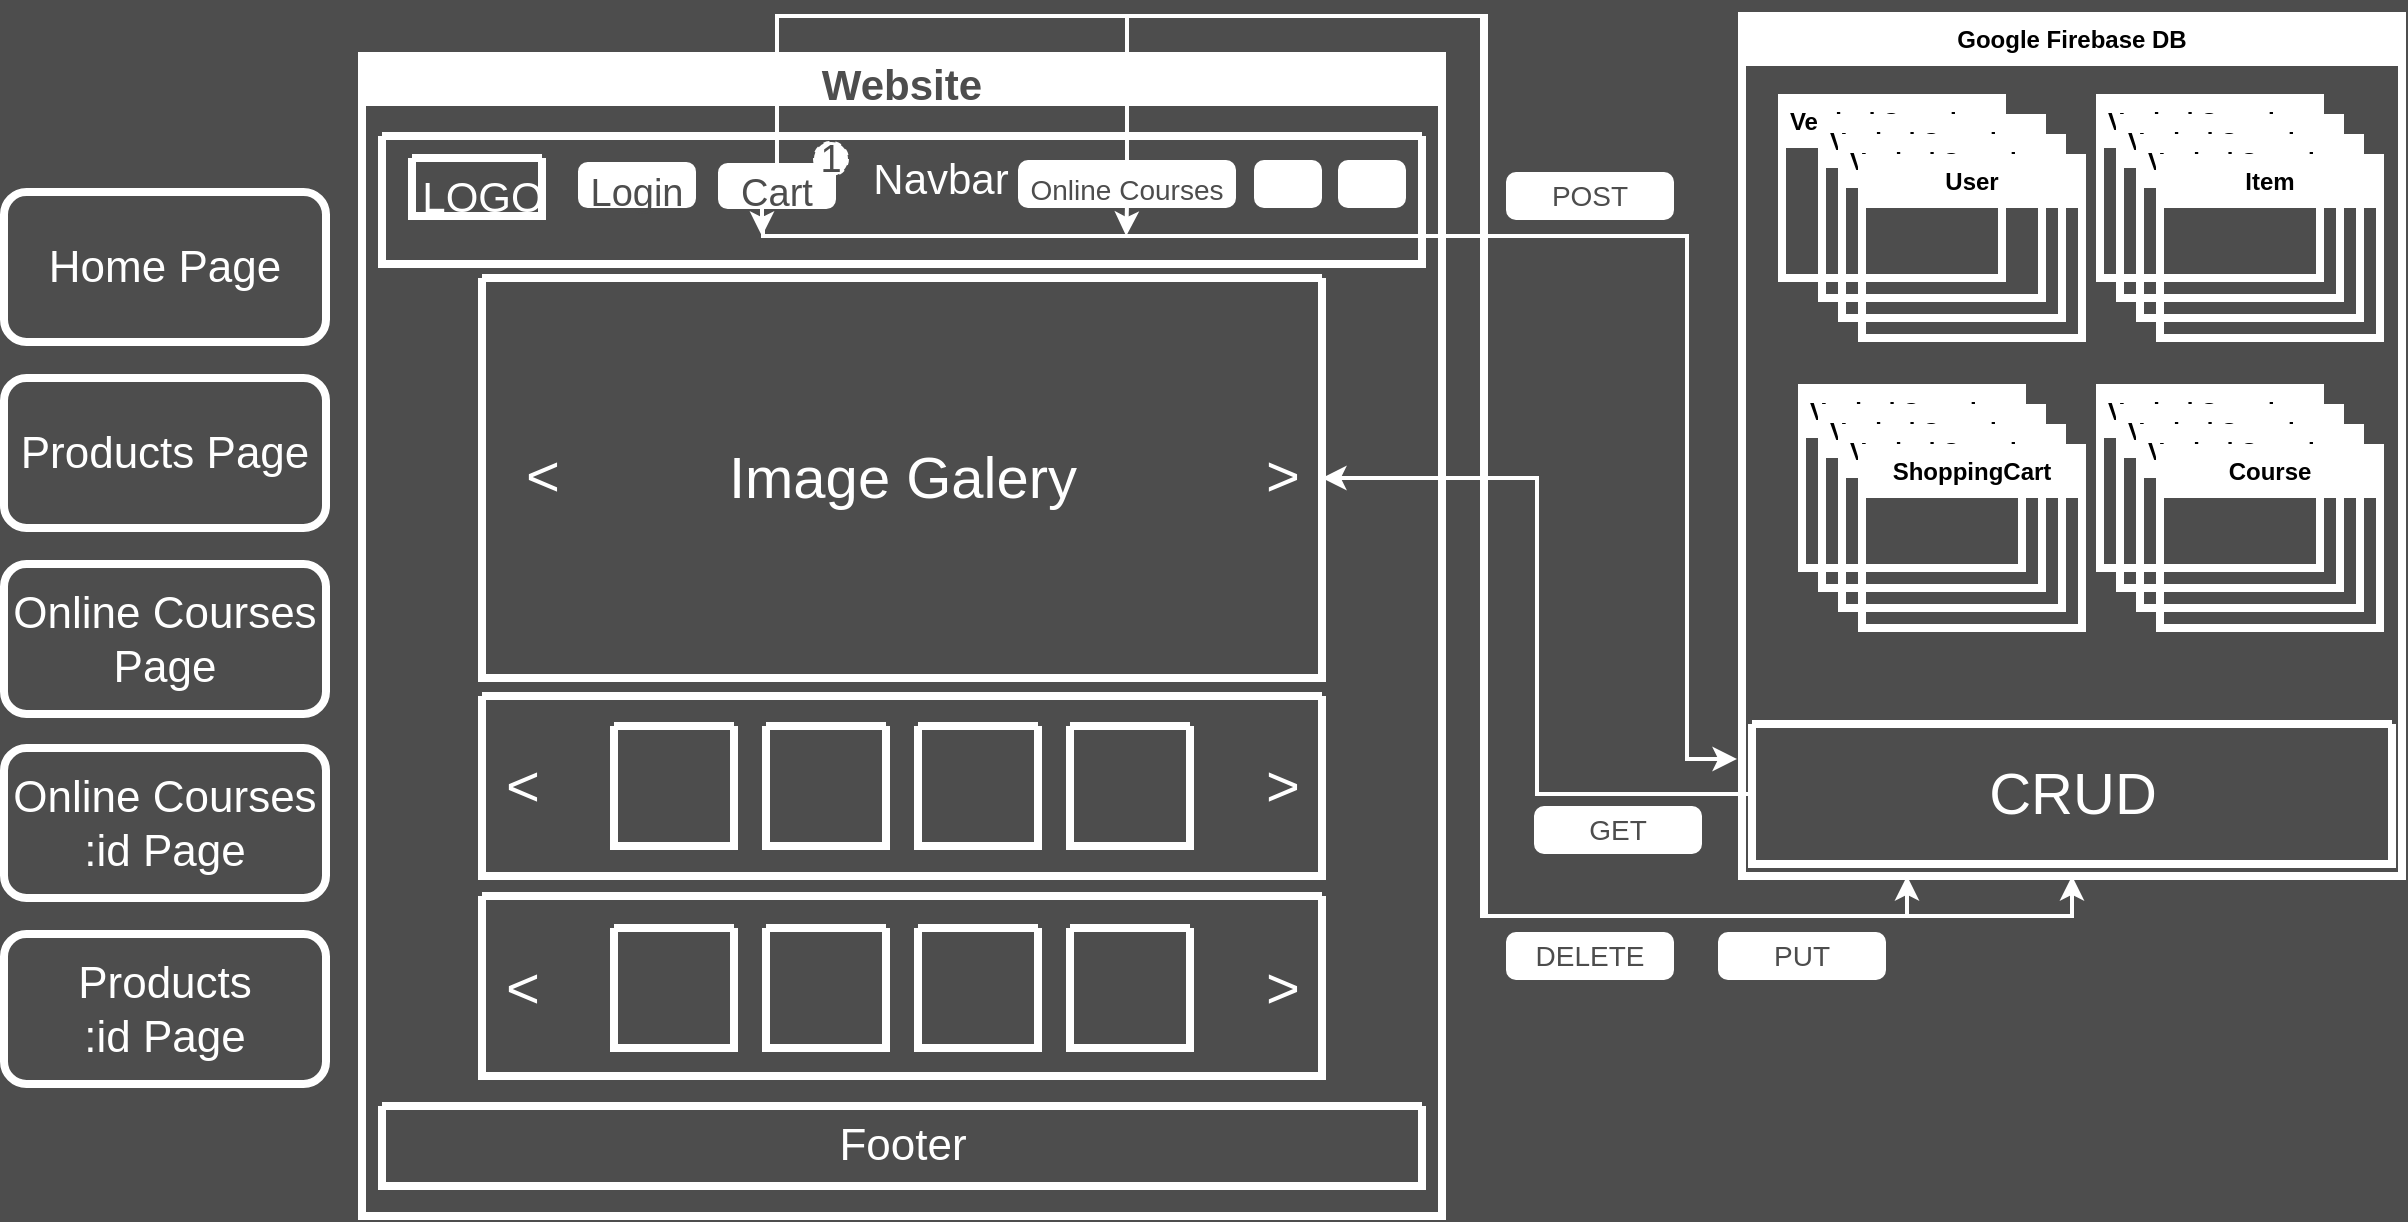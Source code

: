<mxfile version="20.8.20" type="github">
  <diagram name="‫עמוד-1‬" id="qi8N1jVwXG6zuJL_99tc">
    <mxGraphModel dx="2043" dy="699" grid="0" gridSize="10" guides="1" tooltips="1" connect="1" arrows="1" fold="1" page="1" pageScale="1" pageWidth="850" pageHeight="1100" background="#4D4D4D" math="0" shadow="0">
      <root>
        <mxCell id="0" />
        <mxCell id="1" parent="0" />
        <mxCell id="ImCbX07-H54w_GsQOJgO-1" value="Google Firebase DB" style="swimlane;whiteSpace=wrap;html=1;strokeColor=#FFFFFF;strokeWidth=4;" vertex="1" parent="1">
          <mxGeometry x="510" y="20" width="330" height="430" as="geometry" />
        </mxCell>
        <mxCell id="ImCbX07-H54w_GsQOJgO-2" value="Vertical Container" style="swimlane;whiteSpace=wrap;html=1;strokeColor=#FFFFFF;strokeWidth=4;" vertex="1" parent="ImCbX07-H54w_GsQOJgO-1">
          <mxGeometry x="20" y="41" width="110" height="90" as="geometry" />
        </mxCell>
        <mxCell id="ImCbX07-H54w_GsQOJgO-3" value="Vertical Container" style="swimlane;whiteSpace=wrap;html=1;strokeColor=#FFFFFF;strokeWidth=4;" vertex="1" parent="1">
          <mxGeometry x="550" y="71" width="110" height="90" as="geometry" />
        </mxCell>
        <mxCell id="ImCbX07-H54w_GsQOJgO-4" value="Vertical Container" style="swimlane;whiteSpace=wrap;html=1;strokeColor=#FFFFFF;strokeWidth=4;" vertex="1" parent="1">
          <mxGeometry x="560" y="81" width="110" height="90" as="geometry" />
        </mxCell>
        <mxCell id="ImCbX07-H54w_GsQOJgO-5" value="User" style="swimlane;whiteSpace=wrap;html=1;strokeColor=#FFFFFF;strokeWidth=4;" vertex="1" parent="1">
          <mxGeometry x="570" y="91" width="110" height="90" as="geometry" />
        </mxCell>
        <mxCell id="ImCbX07-H54w_GsQOJgO-26" value="Vertical Container" style="swimlane;whiteSpace=wrap;html=1;strokeColor=#FFFFFF;strokeWidth=4;" vertex="1" parent="1">
          <mxGeometry x="689" y="61" width="110" height="90" as="geometry" />
        </mxCell>
        <mxCell id="ImCbX07-H54w_GsQOJgO-27" value="Vertical Container" style="swimlane;whiteSpace=wrap;html=1;strokeColor=#FFFFFF;strokeWidth=4;" vertex="1" parent="1">
          <mxGeometry x="699" y="71" width="110" height="90" as="geometry" />
        </mxCell>
        <mxCell id="ImCbX07-H54w_GsQOJgO-28" value="Vertical Container" style="swimlane;whiteSpace=wrap;html=1;strokeColor=#FFFFFF;strokeWidth=4;" vertex="1" parent="1">
          <mxGeometry x="709" y="81" width="110" height="90" as="geometry" />
        </mxCell>
        <mxCell id="ImCbX07-H54w_GsQOJgO-29" value="Item" style="swimlane;whiteSpace=wrap;html=1;strokeColor=#FFFFFF;strokeWidth=4;" vertex="1" parent="1">
          <mxGeometry x="719" y="91" width="110" height="90" as="geometry" />
        </mxCell>
        <mxCell id="ImCbX07-H54w_GsQOJgO-30" value="Vertical Container" style="swimlane;whiteSpace=wrap;html=1;strokeColor=#FFFFFF;strokeWidth=4;" vertex="1" parent="1">
          <mxGeometry x="540" y="206" width="110" height="90" as="geometry" />
        </mxCell>
        <mxCell id="ImCbX07-H54w_GsQOJgO-31" value="Vertical Container" style="swimlane;whiteSpace=wrap;html=1;strokeColor=#FFFFFF;strokeWidth=4;" vertex="1" parent="1">
          <mxGeometry x="550" y="216" width="110" height="90" as="geometry" />
        </mxCell>
        <mxCell id="ImCbX07-H54w_GsQOJgO-32" value="Vertical Container" style="swimlane;whiteSpace=wrap;html=1;strokeColor=#FFFFFF;strokeWidth=4;" vertex="1" parent="1">
          <mxGeometry x="560" y="226" width="110" height="90" as="geometry" />
        </mxCell>
        <mxCell id="ImCbX07-H54w_GsQOJgO-33" value="ShoppingCart" style="swimlane;whiteSpace=wrap;html=1;strokeColor=#FFFFFF;strokeWidth=4;" vertex="1" parent="1">
          <mxGeometry x="570" y="236" width="110" height="90" as="geometry" />
        </mxCell>
        <mxCell id="ImCbX07-H54w_GsQOJgO-34" value="Vertical Container" style="swimlane;whiteSpace=wrap;html=1;strokeColor=#FFFFFF;strokeWidth=4;" vertex="1" parent="1">
          <mxGeometry x="689" y="206" width="110" height="90" as="geometry" />
        </mxCell>
        <mxCell id="ImCbX07-H54w_GsQOJgO-35" value="Vertical Container" style="swimlane;whiteSpace=wrap;html=1;strokeColor=#FFFFFF;strokeWidth=4;" vertex="1" parent="1">
          <mxGeometry x="699" y="216" width="110" height="90" as="geometry" />
        </mxCell>
        <mxCell id="ImCbX07-H54w_GsQOJgO-36" value="Vertical Container" style="swimlane;whiteSpace=wrap;html=1;strokeColor=#FFFFFF;strokeWidth=4;" vertex="1" parent="1">
          <mxGeometry x="709" y="226" width="110" height="90" as="geometry" />
        </mxCell>
        <mxCell id="ImCbX07-H54w_GsQOJgO-37" value="Course" style="swimlane;whiteSpace=wrap;html=1;strokeColor=#FFFFFF;strokeWidth=4;" vertex="1" parent="1">
          <mxGeometry x="719" y="236" width="110" height="90" as="geometry" />
        </mxCell>
        <mxCell id="ImCbX07-H54w_GsQOJgO-130" style="edgeStyle=orthogonalEdgeStyle;rounded=0;orthogonalLoop=1;jettySize=auto;html=1;exitX=0;exitY=0.5;exitDx=0;exitDy=0;strokeColor=#FFFFFF;strokeWidth=2;fontSize=14;fontColor=#4D4D4D;entryX=1;entryY=0.5;entryDx=0;entryDy=0;" edge="1" parent="1" source="ImCbX07-H54w_GsQOJgO-39" target="ImCbX07-H54w_GsQOJgO-102">
          <mxGeometry relative="1" as="geometry">
            <mxPoint x="370" y="409.059" as="targetPoint" />
          </mxGeometry>
        </mxCell>
        <mxCell id="ImCbX07-H54w_GsQOJgO-39" value="" style="swimlane;startSize=0;strokeColor=#FFFFFF;strokeWidth=4;" vertex="1" parent="1">
          <mxGeometry x="515" y="374" width="320" height="70" as="geometry" />
        </mxCell>
        <mxCell id="ImCbX07-H54w_GsQOJgO-40" value="&lt;font style=&quot;font-size: 29px;&quot; color=&quot;#ffffff&quot;&gt;CRUD&lt;/font&gt;" style="text;html=1;align=center;verticalAlign=middle;resizable=0;points=[];autosize=1;strokeColor=none;fillColor=none;" vertex="1" parent="ImCbX07-H54w_GsQOJgO-39">
          <mxGeometry x="105" y="10" width="110" height="50" as="geometry" />
        </mxCell>
        <mxCell id="ImCbX07-H54w_GsQOJgO-41" value="&lt;font color=&quot;#4d4d4d&quot; style=&quot;font-size: 21px;&quot;&gt;Website&lt;/font&gt;" style="swimlane;whiteSpace=wrap;html=1;strokeColor=#FFFFFF;strokeWidth=4;fontSize=29;fontColor=#FFFFFF;" vertex="1" parent="1">
          <mxGeometry x="-180" y="40" width="540" height="580" as="geometry" />
        </mxCell>
        <mxCell id="ImCbX07-H54w_GsQOJgO-94" value="" style="swimlane;startSize=0;strokeColor=#FFFFFF;strokeWidth=4;fontSize=21;fontColor=#4D4D4D;" vertex="1" parent="ImCbX07-H54w_GsQOJgO-41">
          <mxGeometry x="10" y="40" width="520" height="64" as="geometry" />
        </mxCell>
        <mxCell id="ImCbX07-H54w_GsQOJgO-95" value="&lt;font color=&quot;#ffffff&quot;&gt;Navbar&lt;/font&gt;" style="text;html=1;align=center;verticalAlign=middle;resizable=0;points=[];autosize=1;strokeColor=none;fillColor=none;fontSize=21;fontColor=#4D4D4D;" vertex="1" parent="ImCbX07-H54w_GsQOJgO-94">
          <mxGeometry x="234" y="1" width="90" height="40" as="geometry" />
        </mxCell>
        <mxCell id="ImCbX07-H54w_GsQOJgO-96" value="" style="swimlane;startSize=0;strokeColor=#FFFFFF;strokeWidth=4;fontSize=21;fontColor=#FFFFFF;" vertex="1" parent="ImCbX07-H54w_GsQOJgO-94">
          <mxGeometry x="15" y="11" width="65" height="29" as="geometry" />
        </mxCell>
        <mxCell id="ImCbX07-H54w_GsQOJgO-98" value="" style="rounded=1;whiteSpace=wrap;html=1;strokeColor=#FFFFFF;strokeWidth=4;fontSize=21;fontColor=#FFFFFF;" vertex="1" parent="ImCbX07-H54w_GsQOJgO-94">
          <mxGeometry x="480" y="14" width="30" height="20" as="geometry" />
        </mxCell>
        <mxCell id="ImCbX07-H54w_GsQOJgO-107" value="&lt;font style=&quot;font-size: 19px;&quot; color=&quot;#4d4d4d&quot;&gt;Login&lt;/font&gt;" style="rounded=1;whiteSpace=wrap;html=1;strokeColor=#FFFFFF;strokeWidth=4;fontSize=29;fontColor=#FFFFFF;" vertex="1" parent="ImCbX07-H54w_GsQOJgO-94">
          <mxGeometry x="100" y="15" width="55" height="19" as="geometry" />
        </mxCell>
        <mxCell id="ImCbX07-H54w_GsQOJgO-135" style="edgeStyle=orthogonalEdgeStyle;rounded=0;orthogonalLoop=1;jettySize=auto;html=1;exitX=0.25;exitY=1;exitDx=0;exitDy=0;strokeColor=#FFFFFF;strokeWidth=2;fontSize=14;fontColor=#4D4D4D;" edge="1" parent="ImCbX07-H54w_GsQOJgO-94" source="ImCbX07-H54w_GsQOJgO-108">
          <mxGeometry relative="1" as="geometry">
            <mxPoint x="190" y="50" as="targetPoint" />
          </mxGeometry>
        </mxCell>
        <mxCell id="ImCbX07-H54w_GsQOJgO-108" value="&lt;font style=&quot;font-size: 19px;&quot; color=&quot;#4d4d4d&quot;&gt;Cart&lt;/font&gt;" style="rounded=1;whiteSpace=wrap;html=1;strokeColor=#FFFFFF;strokeWidth=4;fontSize=29;fontColor=#FFFFFF;" vertex="1" parent="ImCbX07-H54w_GsQOJgO-94">
          <mxGeometry x="170" y="15.5" width="55" height="19" as="geometry" />
        </mxCell>
        <mxCell id="ImCbX07-H54w_GsQOJgO-109" value="1" style="ellipse;whiteSpace=wrap;html=1;aspect=fixed;strokeColor=#FFFFFF;strokeWidth=1;fontSize=19;fontColor=#4D4D4D;dashed=1;" vertex="1" parent="ImCbX07-H54w_GsQOJgO-94">
          <mxGeometry x="216" y="3" width="17" height="17" as="geometry" />
        </mxCell>
        <mxCell id="ImCbX07-H54w_GsQOJgO-102" value="" style="swimlane;startSize=0;strokeColor=#FFFFFF;strokeWidth=4;fontSize=21;fontColor=#FFFFFF;" vertex="1" parent="ImCbX07-H54w_GsQOJgO-41">
          <mxGeometry x="60" y="111" width="420" height="200" as="geometry" />
        </mxCell>
        <mxCell id="ImCbX07-H54w_GsQOJgO-103" value="&lt;font style=&quot;font-size: 29px;&quot;&gt;Image Galery&lt;/font&gt;" style="text;html=1;align=center;verticalAlign=middle;resizable=0;points=[];autosize=1;strokeColor=none;fillColor=none;fontSize=21;fontColor=#FFFFFF;" vertex="1" parent="ImCbX07-H54w_GsQOJgO-102">
          <mxGeometry x="110" y="75" width="200" height="50" as="geometry" />
        </mxCell>
        <mxCell id="ImCbX07-H54w_GsQOJgO-110" value="" style="swimlane;startSize=0;strokeColor=#FFFFFF;strokeWidth=4;fontSize=14;fontColor=#4D4D4D;" vertex="1" parent="ImCbX07-H54w_GsQOJgO-41">
          <mxGeometry x="60" y="320" width="420" height="90" as="geometry" />
        </mxCell>
        <mxCell id="ImCbX07-H54w_GsQOJgO-112" value="" style="swimlane;startSize=0;strokeColor=#FFFFFF;strokeWidth=4;fontSize=14;fontColor=#4D4D4D;" vertex="1" parent="ImCbX07-H54w_GsQOJgO-110">
          <mxGeometry x="66" y="15" width="60" height="60" as="geometry" />
        </mxCell>
        <mxCell id="ImCbX07-H54w_GsQOJgO-121" value="&amp;lt;" style="text;html=1;align=center;verticalAlign=middle;resizable=0;points=[];autosize=1;strokeColor=none;fillColor=none;fontSize=29;fontColor=#FFFFFF;" vertex="1" parent="ImCbX07-H54w_GsQOJgO-110">
          <mxGeometry y="20" width="40" height="50" as="geometry" />
        </mxCell>
        <mxCell id="ImCbX07-H54w_GsQOJgO-122" value="&amp;gt;" style="text;html=1;align=center;verticalAlign=middle;resizable=0;points=[];autosize=1;strokeColor=none;fillColor=none;fontSize=29;fontColor=#FFFFFF;" vertex="1" parent="ImCbX07-H54w_GsQOJgO-110">
          <mxGeometry x="380" y="20" width="40" height="50" as="geometry" />
        </mxCell>
        <mxCell id="ImCbX07-H54w_GsQOJgO-111" value="" style="swimlane;startSize=0;strokeColor=#FFFFFF;strokeWidth=4;fontSize=14;fontColor=#4D4D4D;" vertex="1" parent="ImCbX07-H54w_GsQOJgO-41">
          <mxGeometry x="60" y="420" width="420" height="90" as="geometry" />
        </mxCell>
        <mxCell id="ImCbX07-H54w_GsQOJgO-120" value="&amp;lt;" style="text;html=1;align=center;verticalAlign=middle;resizable=0;points=[];autosize=1;strokeColor=none;fillColor=none;fontSize=29;fontColor=#FFFFFF;" vertex="1" parent="ImCbX07-H54w_GsQOJgO-111">
          <mxGeometry y="21" width="40" height="50" as="geometry" />
        </mxCell>
        <mxCell id="ImCbX07-H54w_GsQOJgO-123" value="&amp;gt;" style="text;html=1;align=center;verticalAlign=middle;resizable=0;points=[];autosize=1;strokeColor=none;fillColor=none;fontSize=29;fontColor=#FFFFFF;" vertex="1" parent="ImCbX07-H54w_GsQOJgO-111">
          <mxGeometry x="380" y="21" width="40" height="50" as="geometry" />
        </mxCell>
        <mxCell id="ImCbX07-H54w_GsQOJgO-141" value="" style="swimlane;startSize=0;strokeColor=#FFFFFF;strokeWidth=4;fontSize=14;fontColor=#4D4D4D;" vertex="1" parent="ImCbX07-H54w_GsQOJgO-41">
          <mxGeometry x="10" y="525" width="520" height="40" as="geometry" />
        </mxCell>
        <mxCell id="ImCbX07-H54w_GsQOJgO-142" value="&lt;font style=&quot;font-size: 22px;&quot; color=&quot;#ffffff&quot;&gt;Footer&lt;/font&gt;" style="text;html=1;align=center;verticalAlign=middle;resizable=0;points=[];autosize=1;strokeColor=none;fillColor=none;fontSize=14;fontColor=#4D4D4D;" vertex="1" parent="ImCbX07-H54w_GsQOJgO-141">
          <mxGeometry x="215" width="90" height="40" as="geometry" />
        </mxCell>
        <mxCell id="ImCbX07-H54w_GsQOJgO-97" value="LOGO" style="text;html=1;align=center;verticalAlign=middle;resizable=0;points=[];autosize=1;strokeColor=none;fillColor=none;fontSize=21;fontColor=#FFFFFF;" vertex="1" parent="1">
          <mxGeometry x="-160" y="90" width="80" height="40" as="geometry" />
        </mxCell>
        <mxCell id="ImCbX07-H54w_GsQOJgO-99" value="" style="rounded=1;whiteSpace=wrap;html=1;strokeColor=#FFFFFF;strokeWidth=4;fontSize=21;fontColor=#FFFFFF;" vertex="1" parent="1">
          <mxGeometry x="268" y="94" width="30" height="20" as="geometry" />
        </mxCell>
        <mxCell id="ImCbX07-H54w_GsQOJgO-134" style="edgeStyle=orthogonalEdgeStyle;rounded=0;orthogonalLoop=1;jettySize=auto;html=1;exitX=0.5;exitY=1;exitDx=0;exitDy=0;strokeColor=#FFFFFF;strokeWidth=2;fontSize=14;fontColor=#4D4D4D;" edge="1" parent="1" source="ImCbX07-H54w_GsQOJgO-100">
          <mxGeometry relative="1" as="geometry">
            <mxPoint x="202.118" y="130" as="targetPoint" />
          </mxGeometry>
        </mxCell>
        <mxCell id="ImCbX07-H54w_GsQOJgO-137" style="edgeStyle=orthogonalEdgeStyle;rounded=0;orthogonalLoop=1;jettySize=auto;html=1;exitX=0.5;exitY=0;exitDx=0;exitDy=0;entryX=0.25;entryY=1;entryDx=0;entryDy=0;strokeColor=#FFFFFF;strokeWidth=2;fontSize=14;fontColor=#4D4D4D;" edge="1" parent="1" source="ImCbX07-H54w_GsQOJgO-100" target="ImCbX07-H54w_GsQOJgO-1">
          <mxGeometry relative="1" as="geometry">
            <Array as="points">
              <mxPoint x="202" y="20" />
              <mxPoint x="382" y="20" />
              <mxPoint x="382" y="470" />
              <mxPoint x="592" y="470" />
            </Array>
          </mxGeometry>
        </mxCell>
        <mxCell id="ImCbX07-H54w_GsQOJgO-100" value="&lt;font style=&quot;font-size: 14px;&quot; color=&quot;#4d4d4d&quot;&gt;Online Courses&lt;/font&gt;" style="rounded=1;whiteSpace=wrap;html=1;strokeColor=#FFFFFF;strokeWidth=4;fontSize=21;fontColor=#FFFFFF;" vertex="1" parent="1">
          <mxGeometry x="150" y="94" width="105" height="20" as="geometry" />
        </mxCell>
        <mxCell id="ImCbX07-H54w_GsQOJgO-105" value="&amp;lt;" style="text;html=1;align=center;verticalAlign=middle;resizable=0;points=[];autosize=1;strokeColor=none;fillColor=none;fontSize=29;fontColor=#FFFFFF;" vertex="1" parent="1">
          <mxGeometry x="-110" y="225" width="40" height="50" as="geometry" />
        </mxCell>
        <mxCell id="ImCbX07-H54w_GsQOJgO-106" value="&amp;gt;" style="text;html=1;align=center;verticalAlign=middle;resizable=0;points=[];autosize=1;strokeColor=none;fillColor=none;fontSize=29;fontColor=#FFFFFF;" vertex="1" parent="1">
          <mxGeometry x="260" y="225" width="40" height="50" as="geometry" />
        </mxCell>
        <mxCell id="ImCbX07-H54w_GsQOJgO-113" value="" style="swimlane;startSize=0;strokeColor=#FFFFFF;strokeWidth=4;fontSize=14;fontColor=#4D4D4D;" vertex="1" parent="1">
          <mxGeometry x="22" y="375" width="60" height="60" as="geometry" />
        </mxCell>
        <mxCell id="ImCbX07-H54w_GsQOJgO-114" value="" style="swimlane;startSize=0;strokeColor=#FFFFFF;strokeWidth=4;fontSize=14;fontColor=#4D4D4D;" vertex="1" parent="1">
          <mxGeometry x="98" y="375" width="60" height="60" as="geometry" />
        </mxCell>
        <mxCell id="ImCbX07-H54w_GsQOJgO-115" value="" style="swimlane;startSize=0;strokeColor=#FFFFFF;strokeWidth=4;fontSize=14;fontColor=#4D4D4D;" vertex="1" parent="1">
          <mxGeometry x="174" y="375" width="60" height="60" as="geometry" />
        </mxCell>
        <mxCell id="ImCbX07-H54w_GsQOJgO-116" value="" style="swimlane;startSize=0;strokeColor=#FFFFFF;strokeWidth=4;fontSize=14;fontColor=#4D4D4D;" vertex="1" parent="1">
          <mxGeometry x="-54" y="476" width="60" height="60" as="geometry" />
        </mxCell>
        <mxCell id="ImCbX07-H54w_GsQOJgO-117" value="" style="swimlane;startSize=0;strokeColor=#FFFFFF;strokeWidth=4;fontSize=14;fontColor=#4D4D4D;" vertex="1" parent="1">
          <mxGeometry x="22" y="476" width="60" height="60" as="geometry" />
        </mxCell>
        <mxCell id="ImCbX07-H54w_GsQOJgO-118" value="" style="swimlane;startSize=0;strokeColor=#FFFFFF;strokeWidth=4;fontSize=14;fontColor=#4D4D4D;" vertex="1" parent="1">
          <mxGeometry x="98" y="476" width="60" height="60" as="geometry" />
        </mxCell>
        <mxCell id="ImCbX07-H54w_GsQOJgO-119" value="" style="swimlane;startSize=0;strokeColor=#FFFFFF;strokeWidth=4;fontSize=14;fontColor=#4D4D4D;" vertex="1" parent="1">
          <mxGeometry x="174" y="476" width="60" height="60" as="geometry" />
        </mxCell>
        <mxCell id="ImCbX07-H54w_GsQOJgO-131" value="GET" style="rounded=1;whiteSpace=wrap;html=1;strokeColor=#FFFFFF;strokeWidth=4;fontSize=14;fontColor=#4D4D4D;" vertex="1" parent="1">
          <mxGeometry x="408" y="417" width="80" height="20" as="geometry" />
        </mxCell>
        <mxCell id="ImCbX07-H54w_GsQOJgO-132" style="edgeStyle=orthogonalEdgeStyle;rounded=0;orthogonalLoop=1;jettySize=auto;html=1;entryX=0;entryY=0.25;entryDx=0;entryDy=0;strokeColor=#FFFFFF;strokeWidth=2;fontSize=14;fontColor=#4D4D4D;" edge="1" parent="1">
          <mxGeometry relative="1" as="geometry">
            <mxPoint x="20.5" y="120" as="sourcePoint" />
            <mxPoint x="507.5" y="391.5" as="targetPoint" />
            <Array as="points">
              <mxPoint x="20.5" y="130" />
              <mxPoint x="482.5" y="130" />
              <mxPoint x="482.5" y="392" />
            </Array>
          </mxGeometry>
        </mxCell>
        <mxCell id="ImCbX07-H54w_GsQOJgO-133" value="POST" style="rounded=1;whiteSpace=wrap;html=1;strokeColor=#FFFFFF;strokeWidth=4;fontSize=14;fontColor=#4D4D4D;" vertex="1" parent="1">
          <mxGeometry x="394" y="100" width="80" height="20" as="geometry" />
        </mxCell>
        <mxCell id="ImCbX07-H54w_GsQOJgO-138" value="DELETE" style="rounded=1;whiteSpace=wrap;html=1;strokeColor=#FFFFFF;strokeWidth=4;fontSize=14;fontColor=#4D4D4D;" vertex="1" parent="1">
          <mxGeometry x="394" y="480" width="80" height="20" as="geometry" />
        </mxCell>
        <mxCell id="ImCbX07-H54w_GsQOJgO-139" value="PUT" style="rounded=1;whiteSpace=wrap;html=1;strokeColor=#FFFFFF;strokeWidth=4;fontSize=14;fontColor=#4D4D4D;" vertex="1" parent="1">
          <mxGeometry x="500" y="480" width="80" height="20" as="geometry" />
        </mxCell>
        <mxCell id="ImCbX07-H54w_GsQOJgO-140" style="edgeStyle=orthogonalEdgeStyle;rounded=0;orthogonalLoop=1;jettySize=auto;html=1;exitX=0.5;exitY=0;exitDx=0;exitDy=0;entryX=0.5;entryY=1;entryDx=0;entryDy=0;strokeColor=#FFFFFF;strokeWidth=2;fontSize=14;fontColor=#4D4D4D;" edge="1" parent="1" source="ImCbX07-H54w_GsQOJgO-108" target="ImCbX07-H54w_GsQOJgO-1">
          <mxGeometry relative="1" as="geometry">
            <Array as="points">
              <mxPoint x="28" y="20" />
              <mxPoint x="380" y="20" />
              <mxPoint x="380" y="470" />
              <mxPoint x="675" y="470" />
            </Array>
          </mxGeometry>
        </mxCell>
        <mxCell id="ImCbX07-H54w_GsQOJgO-144" value="Home Page" style="rounded=1;whiteSpace=wrap;html=1;strokeColor=#FFFFFF;strokeWidth=4;fontSize=22;fontColor=#FFFFFF;fillColor=#4D4D4D;" vertex="1" parent="1">
          <mxGeometry x="-359" y="108" width="161" height="75" as="geometry" />
        </mxCell>
        <mxCell id="ImCbX07-H54w_GsQOJgO-145" value="Products Page" style="rounded=1;whiteSpace=wrap;html=1;strokeColor=#FFFFFF;strokeWidth=4;fontSize=22;fontColor=#FFFFFF;fillColor=#4D4D4D;" vertex="1" parent="1">
          <mxGeometry x="-359" y="201" width="161" height="75" as="geometry" />
        </mxCell>
        <mxCell id="ImCbX07-H54w_GsQOJgO-146" value="Online Courses Page" style="rounded=1;whiteSpace=wrap;html=1;strokeColor=#FFFFFF;strokeWidth=4;fontSize=22;fontColor=#FFFFFF;fillColor=#4D4D4D;" vertex="1" parent="1">
          <mxGeometry x="-359" y="294" width="161" height="75" as="geometry" />
        </mxCell>
        <mxCell id="ImCbX07-H54w_GsQOJgO-147" value="Online Courses :id Page" style="rounded=1;whiteSpace=wrap;html=1;strokeColor=#FFFFFF;strokeWidth=4;fontSize=22;fontColor=#FFFFFF;fillColor=#4D4D4D;" vertex="1" parent="1">
          <mxGeometry x="-359" y="386" width="161" height="75" as="geometry" />
        </mxCell>
        <mxCell id="ImCbX07-H54w_GsQOJgO-148" value="Products&lt;br&gt;:id Page" style="rounded=1;whiteSpace=wrap;html=1;strokeColor=#FFFFFF;strokeWidth=4;fontSize=22;fontColor=#FFFFFF;fillColor=#4D4D4D;" vertex="1" parent="1">
          <mxGeometry x="-359" y="479" width="161" height="75" as="geometry" />
        </mxCell>
      </root>
    </mxGraphModel>
  </diagram>
</mxfile>
